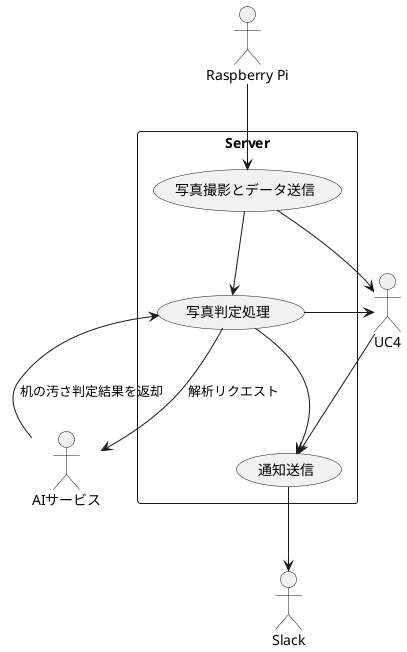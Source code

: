 @startuml
' アクターの定義
actor "Raspberry Pi" as Raspi
actor "Slack" as Slack
actor "AIサービス" as AIService

' サーバをシステムとして定義
rectangle Server {
    usecase "写真撮影とデータ送信" as UC1
    usecase "写真判定処理" as UC2
    usecase "通知送信" as UC3
}

' アクターとユースケースの関係
Raspi --> UC1
UC1 --> UC2
UC2 --> AIService : 解析リクエスト
AIService --> UC2 : 机の汚さ判定結果を返却
UC2 --> UC3
UC3 --> Slack
UC1 --> UC4
UC2 --> UC4
UC4 --> UC3
@enduml
